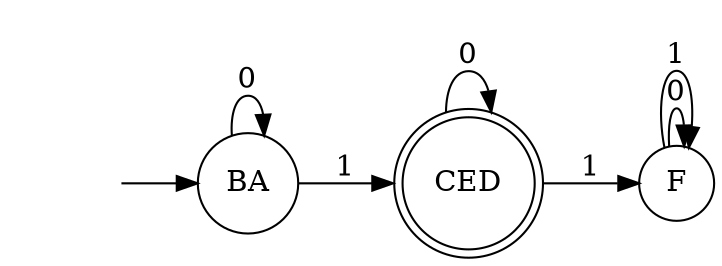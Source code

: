 digraph "tfm\static\imagem\AFD_MIN" {
	graph [rankdir=LR]
	"" [label="" shape=plaintext]
	CED [label=CED shape=doublecircle]
	BA [label=BA shape=circle]
	F [label=F shape=circle]
	"" -> BA [label=""]
	BA -> BA [label=0]
	BA -> CED [label=1]
	CED -> CED [label=0]
	CED -> F [label=1]
	F -> F [label=0]
	F -> F [label=1]
}
